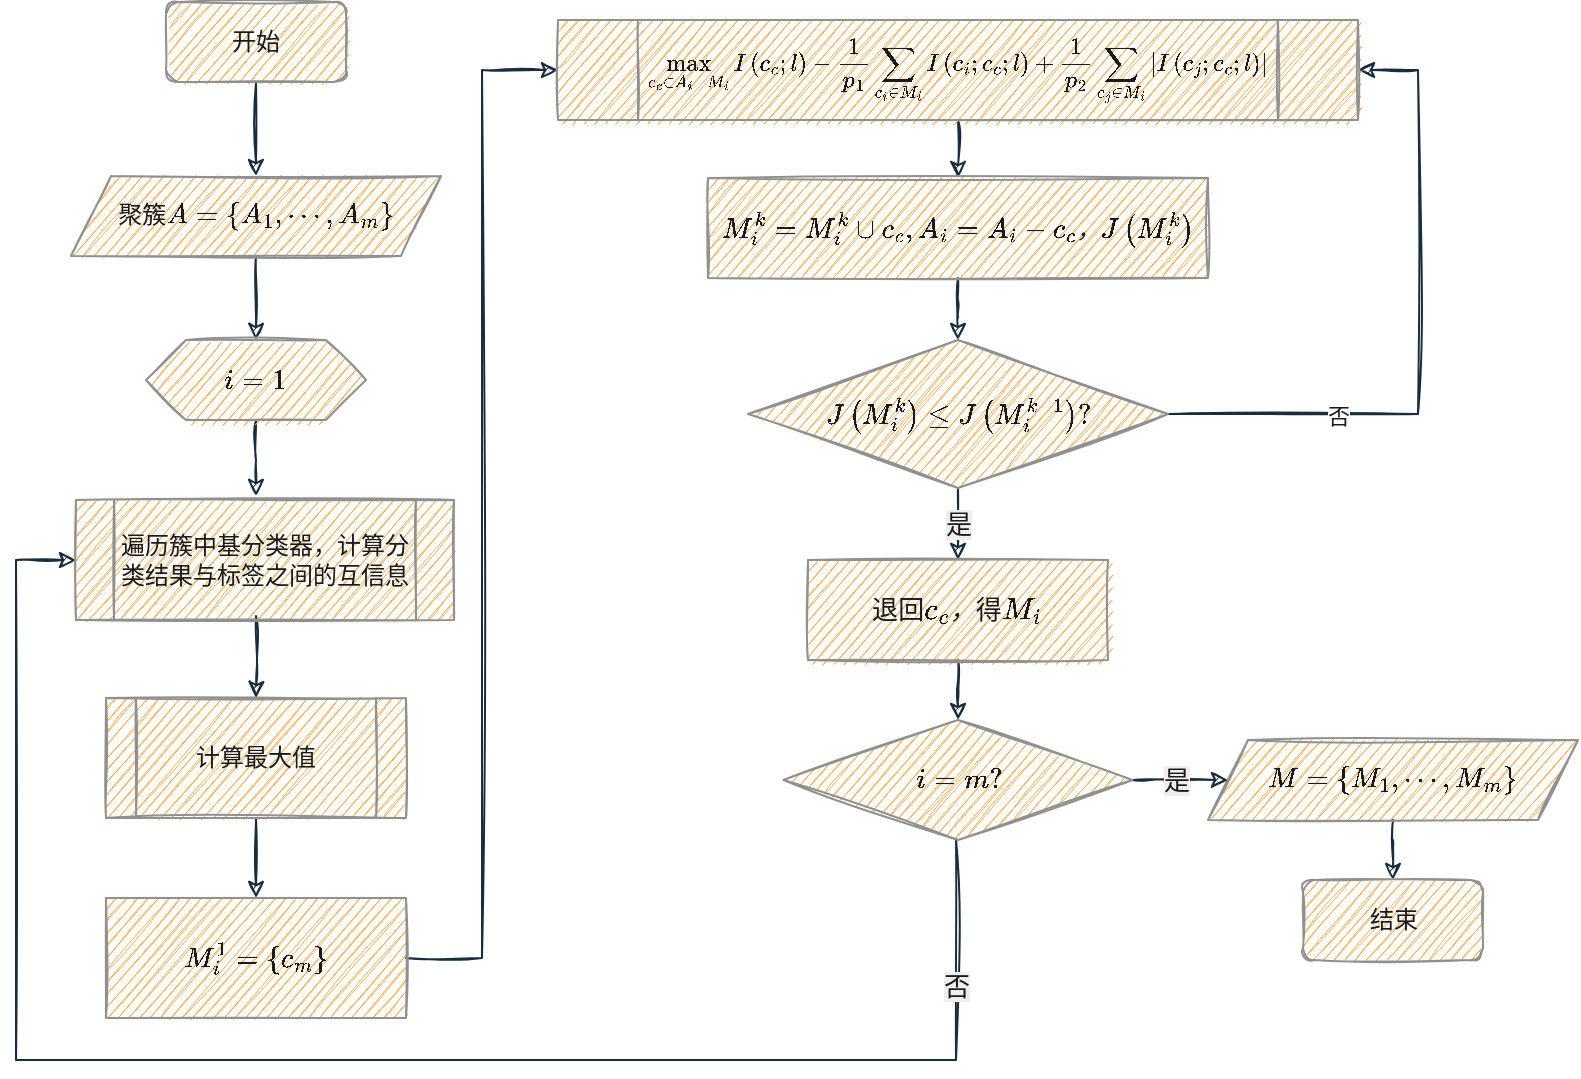 <mxfile version="18.0.5" type="github">
  <diagram id="C5RBs43oDa-KdzZeNtuy" name="Page-1">
    <mxGraphModel dx="1153" dy="581" grid="1" gridSize="10" guides="1" tooltips="1" connect="1" arrows="1" fold="1" page="1" pageScale="1" pageWidth="827" pageHeight="1169" background="none" math="1" shadow="0">
      <root>
        <mxCell id="WIyWlLk6GJQsqaUBKTNV-0" />
        <mxCell id="WIyWlLk6GJQsqaUBKTNV-1" parent="WIyWlLk6GJQsqaUBKTNV-0" />
        <mxCell id="DdUxpX9HPgBVx04q5bpO-0" style="edgeStyle=orthogonalEdgeStyle;curved=0;rounded=1;sketch=1;orthogonalLoop=1;jettySize=auto;html=1;entryX=0.5;entryY=0;entryDx=0;entryDy=0;fontColor=#1A1A1A;strokeColor=#182E3E;labelBackgroundColor=#EEEEEE;" parent="WIyWlLk6GJQsqaUBKTNV-1" source="DdUxpX9HPgBVx04q5bpO-1" target="DdUxpX9HPgBVx04q5bpO-3" edge="1">
          <mxGeometry relative="1" as="geometry" />
        </mxCell>
        <mxCell id="DdUxpX9HPgBVx04q5bpO-1" value="开始" style="rounded=1;whiteSpace=wrap;html=1;fontSize=12;glass=0;strokeWidth=1;shadow=0;sketch=1;fillColor=#F5AB50;strokeColor=#909090;fontColor=#1A1A1A;" parent="WIyWlLk6GJQsqaUBKTNV-1" vertex="1">
          <mxGeometry x="175" y="81" width="90" height="40" as="geometry" />
        </mxCell>
        <mxCell id="DdUxpX9HPgBVx04q5bpO-25" style="edgeStyle=orthogonalEdgeStyle;rounded=0;orthogonalLoop=1;jettySize=auto;html=1;entryX=0.5;entryY=0;entryDx=0;entryDy=0;fontSize=13;labelBackgroundColor=#EEEEEE;strokeColor=#182E3E;fontColor=#1A1A1A;sketch=1;" parent="WIyWlLk6GJQsqaUBKTNV-1" source="DdUxpX9HPgBVx04q5bpO-3" target="DdUxpX9HPgBVx04q5bpO-5" edge="1">
          <mxGeometry relative="1" as="geometry" />
        </mxCell>
        <mxCell id="DdUxpX9HPgBVx04q5bpO-3" value="$$聚簇A=\left \{ A_{1},\cdots,A_{m} \right \}&amp;nbsp;$$" style="shape=parallelogram;perimeter=parallelogramPerimeter;whiteSpace=wrap;html=1;fixedSize=1;rounded=0;sketch=1;fontColor=#1A1A1A;strokeColor=#909090;fillColor=#F5AB50;" parent="WIyWlLk6GJQsqaUBKTNV-1" vertex="1">
          <mxGeometry x="127.5" y="168" width="185" height="40" as="geometry" />
        </mxCell>
        <mxCell id="DdUxpX9HPgBVx04q5bpO-26" style="edgeStyle=orthogonalEdgeStyle;rounded=0;orthogonalLoop=1;jettySize=auto;html=1;entryX=0.5;entryY=0;entryDx=0;entryDy=0;fontSize=13;labelBackgroundColor=#EEEEEE;strokeColor=#182E3E;fontColor=#1A1A1A;sketch=1;" parent="WIyWlLk6GJQsqaUBKTNV-1" source="DdUxpX9HPgBVx04q5bpO-5" edge="1">
          <mxGeometry relative="1" as="geometry">
            <mxPoint x="220" y="328" as="targetPoint" />
          </mxGeometry>
        </mxCell>
        <mxCell id="DdUxpX9HPgBVx04q5bpO-5" value="$$i=1$$" style="shape=hexagon;perimeter=hexagonPerimeter2;whiteSpace=wrap;html=1;fixedSize=1;rounded=0;sketch=1;fontColor=#1A1A1A;strokeColor=#909090;fillColor=#F5AB50;" parent="WIyWlLk6GJQsqaUBKTNV-1" vertex="1">
          <mxGeometry x="165" y="250" width="110" height="40" as="geometry" />
        </mxCell>
        <mxCell id="DdUxpX9HPgBVx04q5bpO-28" style="edgeStyle=orthogonalEdgeStyle;rounded=0;orthogonalLoop=1;jettySize=auto;html=1;entryX=0.5;entryY=0;entryDx=0;entryDy=0;fontSize=13;labelBackgroundColor=#EEEEEE;strokeColor=#182E3E;fontColor=#1A1A1A;sketch=1;" parent="WIyWlLk6GJQsqaUBKTNV-1" source="DdUxpX9HPgBVx04q5bpO-8" target="DdUxpX9HPgBVx04q5bpO-14" edge="1">
          <mxGeometry relative="1" as="geometry" />
        </mxCell>
        <mxCell id="DdUxpX9HPgBVx04q5bpO-8" value="计算最大值" style="shape=process;whiteSpace=wrap;html=1;backgroundOutline=1;rounded=0;sketch=1;fontColor=#1A1A1A;strokeColor=#909090;fillColor=#F5AB50;" parent="WIyWlLk6GJQsqaUBKTNV-1" vertex="1">
          <mxGeometry x="145" y="429" width="150" height="60" as="geometry" />
        </mxCell>
        <mxCell id="DdUxpX9HPgBVx04q5bpO-32" value="是" style="edgeStyle=orthogonalEdgeStyle;rounded=0;orthogonalLoop=1;jettySize=auto;html=1;exitX=0.5;exitY=1;exitDx=0;exitDy=0;entryX=0.5;entryY=0;entryDx=0;entryDy=0;fontSize=13;labelBackgroundColor=#EEEEEE;strokeColor=#182E3E;fontColor=#1A1A1A;sketch=1;" parent="WIyWlLk6GJQsqaUBKTNV-1" source="DdUxpX9HPgBVx04q5bpO-11" target="DdUxpX9HPgBVx04q5bpO-18" edge="1">
          <mxGeometry relative="1" as="geometry" />
        </mxCell>
        <mxCell id="DdUxpX9HPgBVx04q5bpO-33" style="edgeStyle=orthogonalEdgeStyle;rounded=0;orthogonalLoop=1;jettySize=auto;html=1;exitX=1;exitY=0.5;exitDx=0;exitDy=0;entryX=1;entryY=0.5;entryDx=0;entryDy=0;fontSize=13;labelBackgroundColor=#EEEEEE;strokeColor=#182E3E;fontColor=#1A1A1A;sketch=1;" parent="WIyWlLk6GJQsqaUBKTNV-1" source="DdUxpX9HPgBVx04q5bpO-11" target="DdUxpX9HPgBVx04q5bpO-15" edge="1">
          <mxGeometry relative="1" as="geometry">
            <Array as="points">
              <mxPoint x="801" y="287" />
              <mxPoint x="801" y="115" />
            </Array>
          </mxGeometry>
        </mxCell>
        <mxCell id="DdUxpX9HPgBVx04q5bpO-40" value="否" style="edgeLabel;html=1;align=center;verticalAlign=middle;resizable=0;points=[];fontColor=#1A1A1A;" parent="DdUxpX9HPgBVx04q5bpO-33" vertex="1" connectable="0">
          <mxGeometry x="-0.479" y="-4" relative="1" as="geometry">
            <mxPoint y="-3" as="offset" />
          </mxGeometry>
        </mxCell>
        <mxCell id="DdUxpX9HPgBVx04q5bpO-11" value="$$J\left (&amp;nbsp; M_{i}^{k}\right )\le&lt;br&gt;J\left (&amp;nbsp; M_{i}^{k-1}\right )?$$" style="rhombus;whiteSpace=wrap;html=1;rounded=0;fontColor=#1A1A1A;strokeColor=#909090;fillColor=#F5AB50;sketch=1;" parent="WIyWlLk6GJQsqaUBKTNV-1" vertex="1">
          <mxGeometry x="466" y="250" width="210" height="74" as="geometry" />
        </mxCell>
        <mxCell id="DdUxpX9HPgBVx04q5bpO-27" style="edgeStyle=orthogonalEdgeStyle;rounded=0;orthogonalLoop=1;jettySize=auto;html=1;fontSize=13;labelBackgroundColor=#EEEEEE;strokeColor=#182E3E;fontColor=#1A1A1A;sketch=1;" parent="WIyWlLk6GJQsqaUBKTNV-1" target="DdUxpX9HPgBVx04q5bpO-8" edge="1">
          <mxGeometry relative="1" as="geometry">
            <mxPoint x="220" y="388" as="sourcePoint" />
          </mxGeometry>
        </mxCell>
        <mxCell id="DdUxpX9HPgBVx04q5bpO-29" style="edgeStyle=orthogonalEdgeStyle;rounded=0;orthogonalLoop=1;jettySize=auto;html=1;entryX=0;entryY=0.5;entryDx=0;entryDy=0;fontSize=13;labelBackgroundColor=#EEEEEE;strokeColor=#182E3E;fontColor=#1A1A1A;sketch=1;" parent="WIyWlLk6GJQsqaUBKTNV-1" source="DdUxpX9HPgBVx04q5bpO-14" target="DdUxpX9HPgBVx04q5bpO-15" edge="1">
          <mxGeometry relative="1" as="geometry" />
        </mxCell>
        <mxCell id="DdUxpX9HPgBVx04q5bpO-14" value="&lt;font color=&quot;#1a1a1a&quot;&gt;$$M_{i}^{1}=\left \{ c_{m} \right \}&amp;nbsp;&amp;nbsp;&lt;br&gt;$$&lt;/font&gt;" style="rounded=0;whiteSpace=wrap;html=1;fillColor=#F5AB50;strokeColor=#909090;fontColor=#1A1A1A;sketch=1;" parent="WIyWlLk6GJQsqaUBKTNV-1" vertex="1">
          <mxGeometry x="145" y="529" width="150" height="60" as="geometry" />
        </mxCell>
        <mxCell id="DdUxpX9HPgBVx04q5bpO-30" style="edgeStyle=orthogonalEdgeStyle;rounded=0;orthogonalLoop=1;jettySize=auto;html=1;exitX=0.5;exitY=1;exitDx=0;exitDy=0;entryX=0.5;entryY=0;entryDx=0;entryDy=0;fontSize=13;labelBackgroundColor=#EEEEEE;strokeColor=#182E3E;fontColor=#1A1A1A;sketch=1;" parent="WIyWlLk6GJQsqaUBKTNV-1" source="DdUxpX9HPgBVx04q5bpO-15" target="DdUxpX9HPgBVx04q5bpO-16" edge="1">
          <mxGeometry relative="1" as="geometry" />
        </mxCell>
        <mxCell id="DdUxpX9HPgBVx04q5bpO-15" value="$${\small \max_{c_{c}\in A_{i}-M_{i}&amp;nbsp; } {I\left ( c_{c};l \right )-\frac{1}{p_{1}}\sum_{c_{i}\in M_{i}}{I\left ( c_{i};c_{c};l \right ) }+\frac{1}{p_{2}}\sum_{c_{j}\in M_{i}}{\left |I\left ( c_{j};c_{c};l \right )&amp;nbsp; \right | }&amp;nbsp; &amp;nbsp; &amp;nbsp; }}&amp;nbsp;$$" style="shape=process;whiteSpace=wrap;html=1;backgroundOutline=1;rounded=0;sketch=1;fontColor=#1A1A1A;strokeColor=#909090;fillColor=#F5AB50;" parent="WIyWlLk6GJQsqaUBKTNV-1" vertex="1">
          <mxGeometry x="371" y="90" width="400" height="50" as="geometry" />
        </mxCell>
        <mxCell id="DdUxpX9HPgBVx04q5bpO-31" style="edgeStyle=orthogonalEdgeStyle;rounded=0;orthogonalLoop=1;jettySize=auto;html=1;entryX=0.5;entryY=0;entryDx=0;entryDy=0;fontSize=13;labelBackgroundColor=#EEEEEE;strokeColor=#182E3E;fontColor=#1A1A1A;sketch=1;" parent="WIyWlLk6GJQsqaUBKTNV-1" source="DdUxpX9HPgBVx04q5bpO-16" target="DdUxpX9HPgBVx04q5bpO-11" edge="1">
          <mxGeometry relative="1" as="geometry" />
        </mxCell>
        <mxCell id="DdUxpX9HPgBVx04q5bpO-16" value="&lt;font color=&quot;#1a1a1a&quot;&gt;$$M_{i} ^{k}=M_{i}^{k} \cup c_{c}&amp;nbsp;&lt;br&gt;,A_{i}=A_{i}-c_{c}，J\left (&amp;nbsp; M_{i}^{k}\right )&amp;nbsp;&lt;br&gt;$$&lt;/font&gt;" style="rounded=0;whiteSpace=wrap;html=1;fillColor=#F5AB50;strokeColor=#909090;fontColor=#1A1A1A;sketch=1;" parent="WIyWlLk6GJQsqaUBKTNV-1" vertex="1">
          <mxGeometry x="446" y="169" width="250" height="50" as="geometry" />
        </mxCell>
        <mxCell id="DdUxpX9HPgBVx04q5bpO-34" style="edgeStyle=orthogonalEdgeStyle;rounded=0;orthogonalLoop=1;jettySize=auto;html=1;entryX=0.5;entryY=0;entryDx=0;entryDy=0;fontSize=13;labelBackgroundColor=#EEEEEE;strokeColor=#182E3E;fontColor=#1A1A1A;sketch=1;" parent="WIyWlLk6GJQsqaUBKTNV-1" source="DdUxpX9HPgBVx04q5bpO-18" target="DdUxpX9HPgBVx04q5bpO-21" edge="1">
          <mxGeometry relative="1" as="geometry" />
        </mxCell>
        <mxCell id="DdUxpX9HPgBVx04q5bpO-18" value="&lt;font style=&quot;font-size: 13px;&quot; color=&quot;#1a1a1a&quot;&gt;$$退回c_{c}，得M_{i}&amp;nbsp;&lt;br&gt;$$&lt;/font&gt;" style="rounded=0;whiteSpace=wrap;html=1;fillColor=#F5AB50;strokeColor=#909090;fontColor=#1A1A1A;sketch=1;" parent="WIyWlLk6GJQsqaUBKTNV-1" vertex="1">
          <mxGeometry x="496" y="360" width="150" height="50" as="geometry" />
        </mxCell>
        <mxCell id="DdUxpX9HPgBVx04q5bpO-36" style="edgeStyle=orthogonalEdgeStyle;rounded=0;orthogonalLoop=1;jettySize=auto;html=1;fontSize=13;labelBackgroundColor=#EEEEEE;strokeColor=#182E3E;fontColor=#1A1A1A;sketch=1;" parent="WIyWlLk6GJQsqaUBKTNV-1" source="DdUxpX9HPgBVx04q5bpO-20" target="DdUxpX9HPgBVx04q5bpO-22" edge="1">
          <mxGeometry relative="1" as="geometry" />
        </mxCell>
        <mxCell id="DdUxpX9HPgBVx04q5bpO-20" value="$$M=\left \{ M_{1},\cdots,M_{m} \right \}&amp;nbsp;$$" style="shape=parallelogram;perimeter=parallelogramPerimeter;whiteSpace=wrap;html=1;fixedSize=1;rounded=0;sketch=1;fontColor=#1A1A1A;strokeColor=#909090;fillColor=#F5AB50;" parent="WIyWlLk6GJQsqaUBKTNV-1" vertex="1">
          <mxGeometry x="696" y="450" width="185" height="40" as="geometry" />
        </mxCell>
        <mxCell id="DdUxpX9HPgBVx04q5bpO-37" value="否" style="edgeStyle=orthogonalEdgeStyle;rounded=0;orthogonalLoop=1;jettySize=auto;html=1;entryX=0;entryY=0.5;entryDx=0;entryDy=0;fontSize=13;labelBackgroundColor=#EEEEEE;strokeColor=#182E3E;fontColor=#1A1A1A;sketch=1;" parent="WIyWlLk6GJQsqaUBKTNV-1" source="DdUxpX9HPgBVx04q5bpO-21" target="g-uIiFJVI9W2fqzdi40J-0" edge="1">
          <mxGeometry x="-0.83" relative="1" as="geometry">
            <Array as="points">
              <mxPoint x="570" y="610" />
              <mxPoint x="100" y="610" />
              <mxPoint x="100" y="360" />
            </Array>
            <mxPoint as="offset" />
            <mxPoint x="145" y="358" as="targetPoint" />
          </mxGeometry>
        </mxCell>
        <mxCell id="DdUxpX9HPgBVx04q5bpO-39" value="是" style="edgeStyle=orthogonalEdgeStyle;rounded=0;orthogonalLoop=1;jettySize=auto;html=1;entryX=0;entryY=0.5;entryDx=0;entryDy=0;fontSize=13;labelBackgroundColor=#EEEEEE;strokeColor=#182E3E;fontColor=#1A1A1A;sketch=1;" parent="WIyWlLk6GJQsqaUBKTNV-1" source="DdUxpX9HPgBVx04q5bpO-21" target="DdUxpX9HPgBVx04q5bpO-20" edge="1">
          <mxGeometry relative="1" as="geometry" />
        </mxCell>
        <mxCell id="DdUxpX9HPgBVx04q5bpO-21" value="$$i=m?$$" style="rhombus;whiteSpace=wrap;html=1;rounded=0;fontColor=#1A1A1A;strokeColor=#909090;fillColor=#F5AB50;sketch=1;" parent="WIyWlLk6GJQsqaUBKTNV-1" vertex="1">
          <mxGeometry x="483.75" y="440" width="174.5" height="60" as="geometry" />
        </mxCell>
        <mxCell id="DdUxpX9HPgBVx04q5bpO-22" value="结束" style="rounded=1;whiteSpace=wrap;html=1;fontSize=12;glass=0;strokeWidth=1;shadow=0;sketch=1;fillColor=#F5AB50;strokeColor=#909090;fontColor=#1A1A1A;" parent="WIyWlLk6GJQsqaUBKTNV-1" vertex="1">
          <mxGeometry x="743.5" y="520" width="90" height="40" as="geometry" />
        </mxCell>
        <mxCell id="g-uIiFJVI9W2fqzdi40J-0" value="遍历簇中基分类器，计算分类结果与标签之间的互信息" style="shape=process;whiteSpace=wrap;html=1;backgroundOutline=1;rounded=0;sketch=1;fontColor=#1A1A1A;strokeColor=#909090;fillColor=#F5AB50;" vertex="1" parent="WIyWlLk6GJQsqaUBKTNV-1">
          <mxGeometry x="130" y="330" width="189" height="60" as="geometry" />
        </mxCell>
      </root>
    </mxGraphModel>
  </diagram>
</mxfile>
